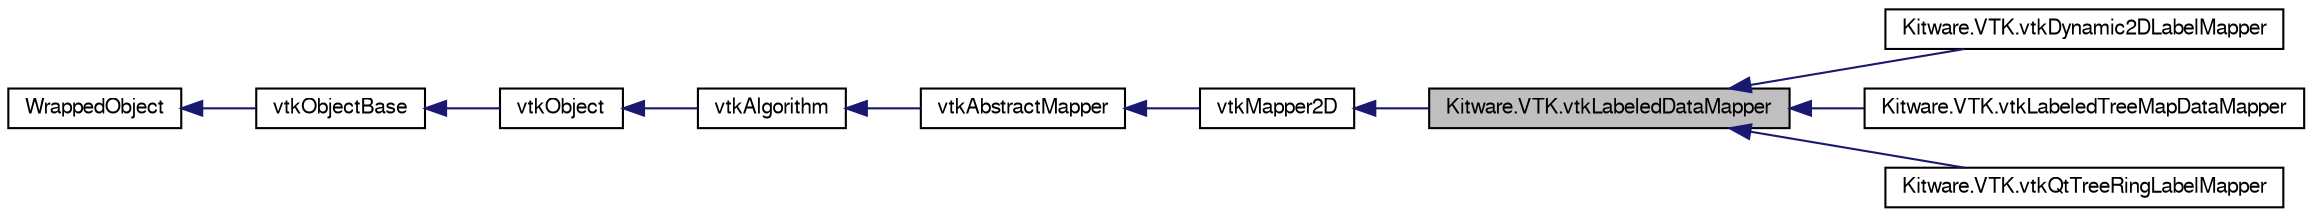 digraph G
{
  bgcolor="transparent";
  edge [fontname="FreeSans",fontsize="10",labelfontname="FreeSans",labelfontsize="10"];
  node [fontname="FreeSans",fontsize="10",shape=record];
  rankdir="LR";
  Node1 [label="Kitware.VTK.vtkLabeledDataMapper",height=0.2,width=0.4,color="black", fillcolor="grey75", style="filled" fontcolor="black"];
  Node2 -> Node1 [dir="back",color="midnightblue",fontsize="10",style="solid",fontname="FreeSans"];
  Node2 [label="vtkMapper2D",height=0.2,width=0.4,color="black",URL="$class_kitware_1_1_v_t_k_1_1vtk_mapper2_d.html",tooltip="vtkMapper2D - abstract class specifies interface for objects which render 2D actors"];
  Node3 -> Node2 [dir="back",color="midnightblue",fontsize="10",style="solid",fontname="FreeSans"];
  Node3 [label="vtkAbstractMapper",height=0.2,width=0.4,color="black",URL="$class_kitware_1_1_v_t_k_1_1vtk_abstract_mapper.html",tooltip="vtkAbstractMapper - abstract class specifies interface to map data"];
  Node4 -> Node3 [dir="back",color="midnightblue",fontsize="10",style="solid",fontname="FreeSans"];
  Node4 [label="vtkAlgorithm",height=0.2,width=0.4,color="black",URL="$class_kitware_1_1_v_t_k_1_1vtk_algorithm.html",tooltip="vtkAlgorithm - Superclass for all sources, filters, and sinks in VTK."];
  Node5 -> Node4 [dir="back",color="midnightblue",fontsize="10",style="solid",fontname="FreeSans"];
  Node5 [label="vtkObject",height=0.2,width=0.4,color="black",URL="$class_kitware_1_1_v_t_k_1_1vtk_object.html",tooltip="vtkObject - abstract base class for most VTK objects"];
  Node6 -> Node5 [dir="back",color="midnightblue",fontsize="10",style="solid",fontname="FreeSans"];
  Node6 [label="vtkObjectBase",height=0.2,width=0.4,color="black",URL="$class_kitware_1_1_v_t_k_1_1vtk_object_base.html",tooltip="vtkObjectBase - abstract base class for most VTK objects"];
  Node7 -> Node6 [dir="back",color="midnightblue",fontsize="10",style="solid",fontname="FreeSans"];
  Node7 [label="WrappedObject",height=0.2,width=0.4,color="black",URL="$class_kitware_1_1_v_t_k_1_1_wrapped_object.html",tooltip="Base class for all the mummy wrapped classes in Kitware.VTK."];
  Node1 -> Node8 [dir="back",color="midnightblue",fontsize="10",style="solid",fontname="FreeSans"];
  Node8 [label="Kitware.VTK.vtkDynamic2DLabelMapper",height=0.2,width=0.4,color="black",URL="$class_kitware_1_1_v_t_k_1_1vtk_dynamic2_d_label_mapper.html",tooltip="vtkDynamic2DLabelMapper - draw text labels at 2D dataset points"];
  Node1 -> Node9 [dir="back",color="midnightblue",fontsize="10",style="solid",fontname="FreeSans"];
  Node9 [label="Kitware.VTK.vtkLabeledTreeMapDataMapper",height=0.2,width=0.4,color="black",URL="$class_kitware_1_1_v_t_k_1_1vtk_labeled_tree_map_data_mapper.html",tooltip="vtkLabeledTreeMapDataMapper - draw text labels on a tree map"];
  Node1 -> Node10 [dir="back",color="midnightblue",fontsize="10",style="solid",fontname="FreeSans"];
  Node10 [label="Kitware.VTK.vtkQtTreeRingLabelMapper",height=0.2,width=0.4,color="black",URL="$class_kitware_1_1_v_t_k_1_1vtk_qt_tree_ring_label_mapper.html",tooltip="vtkQtTreeRingLabelMapper - draw text labels on a tree map"];
}
